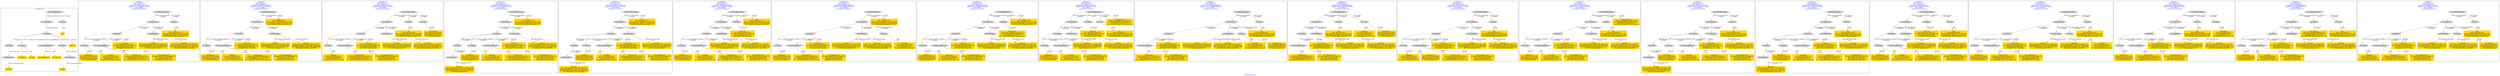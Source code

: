 digraph n0 {
fontcolor="blue"
remincross="true"
label="s03-ima-artists.xml"
subgraph cluster_0 {
label="1-correct model"
n2[style="filled",color="white",fillcolor="lightgray",label="E12_Production1"];
n3[style="filled",color="white",fillcolor="lightgray",label="E21_Person1"];
n4[style="filled",color="white",fillcolor="lightgray",label="E69_Death1"];
n5[style="filled",color="white",fillcolor="lightgray",label="E74_Group1"];
n6[style="filled",color="white",fillcolor="lightgray",label="E82_Actor_Appellation1"];
n7[style="filled",color="white",fillcolor="lightgray",label="E67_Birth1"];
n8[shape="plaintext",style="filled",fillcolor="gold",label="Artist URI"];
n9[style="filled",color="white",fillcolor="lightgray",label="E22_Man-Made_Object1"];
n10[style="filled",color="white",fillcolor="lightgray",label="E35_Title1"];
n11[shape="plaintext",style="filled",fillcolor="gold",label="title"];
n12[style="filled",color="white",fillcolor="lightgray",label="E52_Time-Span1"];
n13[shape="plaintext",style="filled",fillcolor="gold",label="birthDate"];
n14[style="filled",color="white",fillcolor="lightgray",label="E52_Time-Span2"];
n15[shape="plaintext",style="filled",fillcolor="gold",label="deathDate"];
n16[shape="plaintext",style="filled",fillcolor="gold",label="nationality uri"];
n17[shape="plaintext",style="filled",fillcolor="gold",label="nationality"];
n18[shape="plaintext",style="filled",fillcolor="gold",label="artist appellation uri"];
n19[shape="plaintext",style="filled",fillcolor="gold",label="name first last"];
}
subgraph cluster_1 {
label="candidate 0\nlink coherence:1.0\nnode coherence:1.0\nconfidence:0.5609267463178942\nmapping score:0.582808915439298\ncost:13.99953\n-precision:0.79-recall:0.65"
n21[style="filled",color="white",fillcolor="lightgray",label="E12_Production1"];
n22[style="filled",color="white",fillcolor="lightgray",label="E21_Person1"];
n23[style="filled",color="white",fillcolor="lightgray",label="E52_Time-Span2"];
n24[style="filled",color="white",fillcolor="lightgray",label="E74_Group1"];
n25[style="filled",color="white",fillcolor="lightgray",label="E82_Actor_Appellation1"];
n26[style="filled",color="white",fillcolor="lightgray",label="E22_Man-Made_Object1"];
n27[style="filled",color="white",fillcolor="lightgray",label="E35_Title1"];
n28[shape="plaintext",style="filled",fillcolor="gold",label="nationality uri\n[E74_Group,classLink,0.634]\n[E55_Type,classLink,0.222]\n[E57_Material,classLink,0.116]\n[E74_Group,label,0.028]"];
n29[shape="plaintext",style="filled",fillcolor="gold",label="name first last\n[E82_Actor_Appellation,label,0.522]\n[E22_Man-Made_Object,classLink,0.244]\n[E30_Right,P3_has_note,0.142]\n[E73_Information_Object,P3_has_note,0.091]"];
n30[shape="plaintext",style="filled",fillcolor="gold",label="birthDate\n[E52_Time-Span,P82a_begin_of_the_begin,0.56]\n[E52_Time-Span,P82_at_some_time_within,0.262]\n[E52_Time-Span,P82b_end_of_the_end,0.131]\n[E52_Time-Span,label,0.047]"];
n31[shape="plaintext",style="filled",fillcolor="gold",label="Artist URI\n[E21_Person,classLink,0.421]\n[E82_Actor_Appellation,classLink,0.302]\n[E39_Actor,classLink,0.209]\n[E30_Right,P3_has_note,0.068]"];
n32[shape="plaintext",style="filled",fillcolor="gold",label="nationality\n[E74_Group,label,0.515]\n[E74_Group,classLink,0.246]\n[E55_Type,label,0.139]\n[E8_Acquisition,P3_has_note,0.099]"];
n33[shape="plaintext",style="filled",fillcolor="gold",label="deathDate\n[E52_Time-Span,P82b_end_of_the_end,0.58]\n[E52_Time-Span,P82_at_some_time_within,0.25]\n[E52_Time-Span,P82a_begin_of_the_begin,0.085]\n[E12_Production,P3_has_note,0.085]"];
n34[shape="plaintext",style="filled",fillcolor="gold",label="artist appellation uri\n[E82_Actor_Appellation,classLink,0.918]\n[E21_Person,classLink,0.048]\n[E39_Actor,classLink,0.025]\n[E30_Right,P3_has_note,0.008]"];
n35[shape="plaintext",style="filled",fillcolor="gold",label="title\n[E35_Title,label,0.336]\n[E22_Man-Made_Object,P3_has_note,0.258]\n[E73_Information_Object,P3_has_note,0.229]\n[E22_Man-Made_Object,classLink,0.176]"];
}
subgraph cluster_2 {
label="candidate 1\nlink coherence:1.0\nnode coherence:1.0\nconfidence:0.5409321210861233\nmapping score:0.5761440403620411\ncost:12.99961\n-precision:0.69-recall:0.53"
n37[style="filled",color="white",fillcolor="lightgray",label="E12_Production1"];
n38[style="filled",color="white",fillcolor="lightgray",label="E21_Person1"];
n39[style="filled",color="white",fillcolor="lightgray",label="E52_Time-Span2"];
n40[style="filled",color="white",fillcolor="lightgray",label="E74_Group1"];
n41[style="filled",color="white",fillcolor="lightgray",label="E82_Actor_Appellation1"];
n42[style="filled",color="white",fillcolor="lightgray",label="E22_Man-Made_Object1"];
n43[shape="plaintext",style="filled",fillcolor="gold",label="nationality uri\n[E74_Group,classLink,0.634]\n[E55_Type,classLink,0.222]\n[E57_Material,classLink,0.116]\n[E74_Group,label,0.028]"];
n44[shape="plaintext",style="filled",fillcolor="gold",label="name first last\n[E82_Actor_Appellation,label,0.522]\n[E22_Man-Made_Object,classLink,0.244]\n[E30_Right,P3_has_note,0.142]\n[E73_Information_Object,P3_has_note,0.091]"];
n45[shape="plaintext",style="filled",fillcolor="gold",label="title\n[E35_Title,label,0.336]\n[E22_Man-Made_Object,P3_has_note,0.258]\n[E73_Information_Object,P3_has_note,0.229]\n[E22_Man-Made_Object,classLink,0.176]"];
n46[shape="plaintext",style="filled",fillcolor="gold",label="birthDate\n[E52_Time-Span,P82a_begin_of_the_begin,0.56]\n[E52_Time-Span,P82_at_some_time_within,0.262]\n[E52_Time-Span,P82b_end_of_the_end,0.131]\n[E52_Time-Span,label,0.047]"];
n47[shape="plaintext",style="filled",fillcolor="gold",label="Artist URI\n[E21_Person,classLink,0.421]\n[E82_Actor_Appellation,classLink,0.302]\n[E39_Actor,classLink,0.209]\n[E30_Right,P3_has_note,0.068]"];
n48[shape="plaintext",style="filled",fillcolor="gold",label="nationality\n[E74_Group,label,0.515]\n[E74_Group,classLink,0.246]\n[E55_Type,label,0.139]\n[E8_Acquisition,P3_has_note,0.099]"];
n49[shape="plaintext",style="filled",fillcolor="gold",label="deathDate\n[E52_Time-Span,P82b_end_of_the_end,0.58]\n[E52_Time-Span,P82_at_some_time_within,0.25]\n[E52_Time-Span,P82a_begin_of_the_begin,0.085]\n[E12_Production,P3_has_note,0.085]"];
n50[shape="plaintext",style="filled",fillcolor="gold",label="artist appellation uri\n[E82_Actor_Appellation,classLink,0.918]\n[E21_Person,classLink,0.048]\n[E39_Actor,classLink,0.025]\n[E30_Right,P3_has_note,0.008]"];
}
subgraph cluster_3 {
label="candidate 10\nlink coherence:1.0\nnode coherence:1.0\nconfidence:0.509466727871573\nmapping score:0.5448222426238577\ncost:14.9995\n-precision:0.67-recall:0.59"
n52[style="filled",color="white",fillcolor="lightgray",label="E12_Production1"];
n53[style="filled",color="white",fillcolor="lightgray",label="E21_Person1"];
n54[style="filled",color="white",fillcolor="lightgray",label="E52_Time-Span2"];
n55[style="filled",color="white",fillcolor="lightgray",label="E74_Group1"];
n56[style="filled",color="white",fillcolor="lightgray",label="E82_Actor_Appellation1"];
n57[style="filled",color="white",fillcolor="lightgray",label="E22_Man-Made_Object1"];
n58[style="filled",color="white",fillcolor="lightgray",label="E35_Title1"];
n59[style="filled",color="white",fillcolor="lightgray",label="E55_Type2"];
n60[shape="plaintext",style="filled",fillcolor="gold",label="name first last\n[E82_Actor_Appellation,label,0.522]\n[E22_Man-Made_Object,classLink,0.244]\n[E30_Right,P3_has_note,0.142]\n[E73_Information_Object,P3_has_note,0.091]"];
n61[shape="plaintext",style="filled",fillcolor="gold",label="nationality uri\n[E74_Group,classLink,0.634]\n[E55_Type,classLink,0.222]\n[E57_Material,classLink,0.116]\n[E74_Group,label,0.028]"];
n62[shape="plaintext",style="filled",fillcolor="gold",label="birthDate\n[E52_Time-Span,P82a_begin_of_the_begin,0.56]\n[E52_Time-Span,P82_at_some_time_within,0.262]\n[E52_Time-Span,P82b_end_of_the_end,0.131]\n[E52_Time-Span,label,0.047]"];
n63[shape="plaintext",style="filled",fillcolor="gold",label="Artist URI\n[E21_Person,classLink,0.421]\n[E82_Actor_Appellation,classLink,0.302]\n[E39_Actor,classLink,0.209]\n[E30_Right,P3_has_note,0.068]"];
n64[shape="plaintext",style="filled",fillcolor="gold",label="nationality\n[E74_Group,label,0.515]\n[E74_Group,classLink,0.246]\n[E55_Type,label,0.139]\n[E8_Acquisition,P3_has_note,0.099]"];
n65[shape="plaintext",style="filled",fillcolor="gold",label="deathDate\n[E52_Time-Span,P82b_end_of_the_end,0.58]\n[E52_Time-Span,P82_at_some_time_within,0.25]\n[E52_Time-Span,P82a_begin_of_the_begin,0.085]\n[E12_Production,P3_has_note,0.085]"];
n66[shape="plaintext",style="filled",fillcolor="gold",label="artist appellation uri\n[E82_Actor_Appellation,classLink,0.918]\n[E21_Person,classLink,0.048]\n[E39_Actor,classLink,0.025]\n[E30_Right,P3_has_note,0.008]"];
n67[shape="plaintext",style="filled",fillcolor="gold",label="title\n[E35_Title,label,0.336]\n[E22_Man-Made_Object,P3_has_note,0.258]\n[E73_Information_Object,P3_has_note,0.229]\n[E22_Man-Made_Object,classLink,0.176]"];
}
subgraph cluster_4 {
label="candidate 11\nlink coherence:1.0\nnode coherence:1.0\nconfidence:0.5036579527006135\nmapping score:0.5428859842335378\ncost:14.99953\n-precision:0.8-recall:0.71"
n69[style="filled",color="white",fillcolor="lightgray",label="E12_Production1"];
n70[style="filled",color="white",fillcolor="lightgray",label="E21_Person1"];
n71[style="filled",color="white",fillcolor="lightgray",label="E52_Time-Span2"];
n72[style="filled",color="white",fillcolor="lightgray",label="E67_Birth1"];
n73[style="filled",color="white",fillcolor="lightgray",label="E74_Group1"];
n74[style="filled",color="white",fillcolor="lightgray",label="E82_Actor_Appellation1"];
n75[style="filled",color="white",fillcolor="lightgray",label="E22_Man-Made_Object1"];
n76[style="filled",color="white",fillcolor="lightgray",label="E52_Time-Span1"];
n77[shape="plaintext",style="filled",fillcolor="gold",label="nationality uri\n[E74_Group,classLink,0.634]\n[E55_Type,classLink,0.222]\n[E57_Material,classLink,0.116]\n[E74_Group,label,0.028]"];
n78[shape="plaintext",style="filled",fillcolor="gold",label="name first last\n[E82_Actor_Appellation,label,0.522]\n[E22_Man-Made_Object,classLink,0.244]\n[E30_Right,P3_has_note,0.142]\n[E73_Information_Object,P3_has_note,0.091]"];
n79[shape="plaintext",style="filled",fillcolor="gold",label="birthDate\n[E52_Time-Span,P82a_begin_of_the_begin,0.56]\n[E52_Time-Span,P82_at_some_time_within,0.262]\n[E52_Time-Span,P82b_end_of_the_end,0.131]\n[E52_Time-Span,label,0.047]"];
n80[shape="plaintext",style="filled",fillcolor="gold",label="title\n[E35_Title,label,0.336]\n[E22_Man-Made_Object,P3_has_note,0.258]\n[E73_Information_Object,P3_has_note,0.229]\n[E22_Man-Made_Object,classLink,0.176]"];
n81[shape="plaintext",style="filled",fillcolor="gold",label="Artist URI\n[E21_Person,classLink,0.421]\n[E82_Actor_Appellation,classLink,0.302]\n[E39_Actor,classLink,0.209]\n[E30_Right,P3_has_note,0.068]"];
n82[shape="plaintext",style="filled",fillcolor="gold",label="nationality\n[E74_Group,label,0.515]\n[E74_Group,classLink,0.246]\n[E55_Type,label,0.139]\n[E8_Acquisition,P3_has_note,0.099]"];
n83[shape="plaintext",style="filled",fillcolor="gold",label="deathDate\n[E52_Time-Span,P82b_end_of_the_end,0.58]\n[E52_Time-Span,P82_at_some_time_within,0.25]\n[E52_Time-Span,P82a_begin_of_the_begin,0.085]\n[E12_Production,P3_has_note,0.085]"];
n84[shape="plaintext",style="filled",fillcolor="gold",label="artist appellation uri\n[E82_Actor_Appellation,classLink,0.918]\n[E21_Person,classLink,0.048]\n[E39_Actor,classLink,0.025]\n[E30_Right,P3_has_note,0.008]"];
}
subgraph cluster_5 {
label="candidate 12\nlink coherence:1.0\nnode coherence:1.0\nconfidence:0.49969577709916796\nmapping score:0.541565259033056\ncost:14.99953\n-precision:0.73-recall:0.65"
n86[style="filled",color="white",fillcolor="lightgray",label="E12_Production1"];
n87[style="filled",color="white",fillcolor="lightgray",label="E21_Person1"];
n88[style="filled",color="white",fillcolor="lightgray",label="E52_Time-Span2"];
n89[style="filled",color="white",fillcolor="lightgray",label="E67_Birth1"];
n90[style="filled",color="white",fillcolor="lightgray",label="E74_Group1"];
n91[style="filled",color="white",fillcolor="lightgray",label="E82_Actor_Appellation1"];
n92[style="filled",color="white",fillcolor="lightgray",label="E22_Man-Made_Object1"];
n93[style="filled",color="white",fillcolor="lightgray",label="E52_Time-Span1"];
n94[shape="plaintext",style="filled",fillcolor="gold",label="nationality uri\n[E74_Group,classLink,0.634]\n[E55_Type,classLink,0.222]\n[E57_Material,classLink,0.116]\n[E74_Group,label,0.028]"];
n95[shape="plaintext",style="filled",fillcolor="gold",label="name first last\n[E82_Actor_Appellation,label,0.522]\n[E22_Man-Made_Object,classLink,0.244]\n[E30_Right,P3_has_note,0.142]\n[E73_Information_Object,P3_has_note,0.091]"];
n96[shape="plaintext",style="filled",fillcolor="gold",label="deathDate\n[E52_Time-Span,P82b_end_of_the_end,0.58]\n[E52_Time-Span,P82_at_some_time_within,0.25]\n[E52_Time-Span,P82a_begin_of_the_begin,0.085]\n[E12_Production,P3_has_note,0.085]"];
n97[shape="plaintext",style="filled",fillcolor="gold",label="title\n[E35_Title,label,0.336]\n[E22_Man-Made_Object,P3_has_note,0.258]\n[E73_Information_Object,P3_has_note,0.229]\n[E22_Man-Made_Object,classLink,0.176]"];
n98[shape="plaintext",style="filled",fillcolor="gold",label="birthDate\n[E52_Time-Span,P82a_begin_of_the_begin,0.56]\n[E52_Time-Span,P82_at_some_time_within,0.262]\n[E52_Time-Span,P82b_end_of_the_end,0.131]\n[E52_Time-Span,label,0.047]"];
n99[shape="plaintext",style="filled",fillcolor="gold",label="Artist URI\n[E21_Person,classLink,0.421]\n[E82_Actor_Appellation,classLink,0.302]\n[E39_Actor,classLink,0.209]\n[E30_Right,P3_has_note,0.068]"];
n100[shape="plaintext",style="filled",fillcolor="gold",label="nationality\n[E74_Group,label,0.515]\n[E74_Group,classLink,0.246]\n[E55_Type,label,0.139]\n[E8_Acquisition,P3_has_note,0.099]"];
n101[shape="plaintext",style="filled",fillcolor="gold",label="artist appellation uri\n[E82_Actor_Appellation,classLink,0.918]\n[E21_Person,classLink,0.048]\n[E39_Actor,classLink,0.025]\n[E30_Right,P3_has_note,0.008]"];
}
subgraph cluster_6 {
label="candidate 13\nlink coherence:1.0\nnode coherence:1.0\nconfidence:0.496693993293802\nmapping score:0.5613979977646006\ncost:13.99961\n-precision:0.57-recall:0.47"
n103[style="filled",color="white",fillcolor="lightgray",label="E12_Production1"];
n104[style="filled",color="white",fillcolor="lightgray",label="E21_Person1"];
n105[style="filled",color="white",fillcolor="lightgray",label="E52_Time-Span2"];
n106[style="filled",color="white",fillcolor="lightgray",label="E74_Group1"];
n107[style="filled",color="white",fillcolor="lightgray",label="E82_Actor_Appellation1"];
n108[style="filled",color="white",fillcolor="lightgray",label="E22_Man-Made_Object1"];
n109[style="filled",color="white",fillcolor="lightgray",label="E30_Right1"];
n110[shape="plaintext",style="filled",fillcolor="gold",label="Artist URI\n[E21_Person,classLink,0.421]\n[E82_Actor_Appellation,classLink,0.302]\n[E39_Actor,classLink,0.209]\n[E30_Right,P3_has_note,0.068]"];
n111[shape="plaintext",style="filled",fillcolor="gold",label="nationality uri\n[E74_Group,classLink,0.634]\n[E55_Type,classLink,0.222]\n[E57_Material,classLink,0.116]\n[E74_Group,label,0.028]"];
n112[shape="plaintext",style="filled",fillcolor="gold",label="name first last\n[E82_Actor_Appellation,label,0.522]\n[E22_Man-Made_Object,classLink,0.244]\n[E30_Right,P3_has_note,0.142]\n[E73_Information_Object,P3_has_note,0.091]"];
n113[shape="plaintext",style="filled",fillcolor="gold",label="title\n[E35_Title,label,0.336]\n[E22_Man-Made_Object,P3_has_note,0.258]\n[E73_Information_Object,P3_has_note,0.229]\n[E22_Man-Made_Object,classLink,0.176]"];
n114[shape="plaintext",style="filled",fillcolor="gold",label="birthDate\n[E52_Time-Span,P82a_begin_of_the_begin,0.56]\n[E52_Time-Span,P82_at_some_time_within,0.262]\n[E52_Time-Span,P82b_end_of_the_end,0.131]\n[E52_Time-Span,label,0.047]"];
n115[shape="plaintext",style="filled",fillcolor="gold",label="nationality\n[E74_Group,label,0.515]\n[E74_Group,classLink,0.246]\n[E55_Type,label,0.139]\n[E8_Acquisition,P3_has_note,0.099]"];
n116[shape="plaintext",style="filled",fillcolor="gold",label="deathDate\n[E52_Time-Span,P82b_end_of_the_end,0.58]\n[E52_Time-Span,P82_at_some_time_within,0.25]\n[E52_Time-Span,P82a_begin_of_the_begin,0.085]\n[E12_Production,P3_has_note,0.085]"];
n117[shape="plaintext",style="filled",fillcolor="gold",label="artist appellation uri\n[E82_Actor_Appellation,classLink,0.918]\n[E21_Person,classLink,0.048]\n[E39_Actor,classLink,0.025]\n[E30_Right,P3_has_note,0.008]"];
}
subgraph cluster_7 {
label="candidate 14\nlink coherence:1.0\nnode coherence:1.0\nconfidence:0.4939444786691507\nmapping score:0.5396481595563836\ncost:13.99954\n-precision:0.57-recall:0.47"
n119[style="filled",color="white",fillcolor="lightgray",label="E12_Production1"];
n120[style="filled",color="white",fillcolor="lightgray",label="E21_Person1"];
n121[style="filled",color="white",fillcolor="lightgray",label="E52_Time-Span2"];
n122[style="filled",color="white",fillcolor="lightgray",label="E55_Type1"];
n123[style="filled",color="white",fillcolor="lightgray",label="E74_Group1"];
n124[style="filled",color="white",fillcolor="lightgray",label="E82_Actor_Appellation1"];
n125[style="filled",color="white",fillcolor="lightgray",label="E22_Man-Made_Object1"];
n126[shape="plaintext",style="filled",fillcolor="gold",label="nationality\n[E74_Group,label,0.515]\n[E74_Group,classLink,0.246]\n[E55_Type,label,0.139]\n[E8_Acquisition,P3_has_note,0.099]"];
n127[shape="plaintext",style="filled",fillcolor="gold",label="nationality uri\n[E74_Group,classLink,0.634]\n[E55_Type,classLink,0.222]\n[E57_Material,classLink,0.116]\n[E74_Group,label,0.028]"];
n128[shape="plaintext",style="filled",fillcolor="gold",label="name first last\n[E82_Actor_Appellation,label,0.522]\n[E22_Man-Made_Object,classLink,0.244]\n[E30_Right,P3_has_note,0.142]\n[E73_Information_Object,P3_has_note,0.091]"];
n129[shape="plaintext",style="filled",fillcolor="gold",label="title\n[E35_Title,label,0.336]\n[E22_Man-Made_Object,P3_has_note,0.258]\n[E73_Information_Object,P3_has_note,0.229]\n[E22_Man-Made_Object,classLink,0.176]"];
n130[shape="plaintext",style="filled",fillcolor="gold",label="birthDate\n[E52_Time-Span,P82a_begin_of_the_begin,0.56]\n[E52_Time-Span,P82_at_some_time_within,0.262]\n[E52_Time-Span,P82b_end_of_the_end,0.131]\n[E52_Time-Span,label,0.047]"];
n131[shape="plaintext",style="filled",fillcolor="gold",label="Artist URI\n[E21_Person,classLink,0.421]\n[E82_Actor_Appellation,classLink,0.302]\n[E39_Actor,classLink,0.209]\n[E30_Right,P3_has_note,0.068]"];
n132[shape="plaintext",style="filled",fillcolor="gold",label="deathDate\n[E52_Time-Span,P82b_end_of_the_end,0.58]\n[E52_Time-Span,P82_at_some_time_within,0.25]\n[E52_Time-Span,P82a_begin_of_the_begin,0.085]\n[E12_Production,P3_has_note,0.085]"];
n133[shape="plaintext",style="filled",fillcolor="gold",label="artist appellation uri\n[E82_Actor_Appellation,classLink,0.918]\n[E21_Person,classLink,0.048]\n[E39_Actor,classLink,0.025]\n[E30_Right,P3_has_note,0.008]"];
}
subgraph cluster_8 {
label="candidate 15\nlink coherence:1.0\nnode coherence:1.0\nconfidence:0.49338597559186453\nmapping score:0.5394619918639548\ncost:13.99961\n-precision:0.57-recall:0.47"
n135[style="filled",color="white",fillcolor="lightgray",label="E12_Production1"];
n136[style="filled",color="white",fillcolor="lightgray",label="E21_Person1"];
n137[style="filled",color="white",fillcolor="lightgray",label="E52_Time-Span2"];
n138[style="filled",color="white",fillcolor="lightgray",label="E74_Group1"];
n139[style="filled",color="white",fillcolor="lightgray",label="E82_Actor_Appellation1"];
n140[style="filled",color="white",fillcolor="lightgray",label="E22_Man-Made_Object1"];
n141[style="filled",color="white",fillcolor="lightgray",label="E30_Right1"];
n142[shape="plaintext",style="filled",fillcolor="gold",label="name first last\n[E82_Actor_Appellation,label,0.522]\n[E22_Man-Made_Object,classLink,0.244]\n[E30_Right,P3_has_note,0.142]\n[E73_Information_Object,P3_has_note,0.091]"];
n143[shape="plaintext",style="filled",fillcolor="gold",label="nationality uri\n[E74_Group,classLink,0.634]\n[E55_Type,classLink,0.222]\n[E57_Material,classLink,0.116]\n[E74_Group,label,0.028]"];
n144[shape="plaintext",style="filled",fillcolor="gold",label="title\n[E35_Title,label,0.336]\n[E22_Man-Made_Object,P3_has_note,0.258]\n[E73_Information_Object,P3_has_note,0.229]\n[E22_Man-Made_Object,classLink,0.176]"];
n145[shape="plaintext",style="filled",fillcolor="gold",label="birthDate\n[E52_Time-Span,P82a_begin_of_the_begin,0.56]\n[E52_Time-Span,P82_at_some_time_within,0.262]\n[E52_Time-Span,P82b_end_of_the_end,0.131]\n[E52_Time-Span,label,0.047]"];
n146[shape="plaintext",style="filled",fillcolor="gold",label="Artist URI\n[E21_Person,classLink,0.421]\n[E82_Actor_Appellation,classLink,0.302]\n[E39_Actor,classLink,0.209]\n[E30_Right,P3_has_note,0.068]"];
n147[shape="plaintext",style="filled",fillcolor="gold",label="nationality\n[E74_Group,label,0.515]\n[E74_Group,classLink,0.246]\n[E55_Type,label,0.139]\n[E8_Acquisition,P3_has_note,0.099]"];
n148[shape="plaintext",style="filled",fillcolor="gold",label="deathDate\n[E52_Time-Span,P82b_end_of_the_end,0.58]\n[E52_Time-Span,P82_at_some_time_within,0.25]\n[E52_Time-Span,P82a_begin_of_the_begin,0.085]\n[E12_Production,P3_has_note,0.085]"];
n149[shape="plaintext",style="filled",fillcolor="gold",label="artist appellation uri\n[E82_Actor_Appellation,classLink,0.918]\n[E21_Person,classLink,0.048]\n[E39_Actor,classLink,0.025]\n[E30_Right,P3_has_note,0.008]"];
}
subgraph cluster_9 {
label="candidate 16\nlink coherence:1.0\nnode coherence:1.0\nconfidence:0.48190757336100837\nmapping score:0.5356358577870027\ncost:14.99953\n-precision:0.6-recall:0.53"
n151[style="filled",color="white",fillcolor="lightgray",label="E12_Production1"];
n152[style="filled",color="white",fillcolor="lightgray",label="E21_Person1"];
n153[style="filled",color="white",fillcolor="lightgray",label="E52_Time-Span2"];
n154[style="filled",color="white",fillcolor="lightgray",label="E74_Group1"];
n155[style="filled",color="white",fillcolor="lightgray",label="E82_Actor_Appellation1"];
n156[style="filled",color="white",fillcolor="lightgray",label="E22_Man-Made_Object1"];
n157[style="filled",color="white",fillcolor="lightgray",label="E30_Right1"];
n158[style="filled",color="white",fillcolor="lightgray",label="E35_Title1"];
n159[shape="plaintext",style="filled",fillcolor="gold",label="Artist URI\n[E21_Person,classLink,0.421]\n[E82_Actor_Appellation,classLink,0.302]\n[E39_Actor,classLink,0.209]\n[E30_Right,P3_has_note,0.068]"];
n160[shape="plaintext",style="filled",fillcolor="gold",label="nationality uri\n[E74_Group,classLink,0.634]\n[E55_Type,classLink,0.222]\n[E57_Material,classLink,0.116]\n[E74_Group,label,0.028]"];
n161[shape="plaintext",style="filled",fillcolor="gold",label="name first last\n[E82_Actor_Appellation,label,0.522]\n[E22_Man-Made_Object,classLink,0.244]\n[E30_Right,P3_has_note,0.142]\n[E73_Information_Object,P3_has_note,0.091]"];
n162[shape="plaintext",style="filled",fillcolor="gold",label="birthDate\n[E52_Time-Span,P82a_begin_of_the_begin,0.56]\n[E52_Time-Span,P82_at_some_time_within,0.262]\n[E52_Time-Span,P82b_end_of_the_end,0.131]\n[E52_Time-Span,label,0.047]"];
n163[shape="plaintext",style="filled",fillcolor="gold",label="nationality\n[E74_Group,label,0.515]\n[E74_Group,classLink,0.246]\n[E55_Type,label,0.139]\n[E8_Acquisition,P3_has_note,0.099]"];
n164[shape="plaintext",style="filled",fillcolor="gold",label="deathDate\n[E52_Time-Span,P82b_end_of_the_end,0.58]\n[E52_Time-Span,P82_at_some_time_within,0.25]\n[E52_Time-Span,P82a_begin_of_the_begin,0.085]\n[E12_Production,P3_has_note,0.085]"];
n165[shape="plaintext",style="filled",fillcolor="gold",label="artist appellation uri\n[E82_Actor_Appellation,classLink,0.918]\n[E21_Person,classLink,0.048]\n[E39_Actor,classLink,0.025]\n[E30_Right,P3_has_note,0.008]"];
n166[shape="plaintext",style="filled",fillcolor="gold",label="title\n[E35_Title,label,0.336]\n[E22_Man-Made_Object,P3_has_note,0.258]\n[E73_Information_Object,P3_has_note,0.229]\n[E22_Man-Made_Object,classLink,0.176]"];
}
subgraph cluster_10 {
label="candidate 17\nlink coherence:1.0\nnode coherence:1.0\nconfidence:0.46247908545460026\nmapping score:0.5499930284848668\ncost:13.99951\n-precision:0.57-recall:0.47"
n168[style="filled",color="white",fillcolor="lightgray",label="E12_Production1"];
n169[style="filled",color="white",fillcolor="lightgray",label="E21_Person1"];
n170[style="filled",color="white",fillcolor="lightgray",label="E52_Time-Span2"];
n171[style="filled",color="white",fillcolor="lightgray",label="E55_Type1"];
n172[style="filled",color="white",fillcolor="lightgray",label="E82_Actor_Appellation1"];
n173[style="filled",color="white",fillcolor="lightgray",label="E22_Man-Made_Object1"];
n174[style="filled",color="white",fillcolor="lightgray",label="E35_Title1"];
n175[shape="plaintext",style="filled",fillcolor="gold",label="nationality\n[E74_Group,label,0.515]\n[E74_Group,classLink,0.246]\n[E55_Type,label,0.139]\n[E8_Acquisition,P3_has_note,0.099]"];
n176[shape="plaintext",style="filled",fillcolor="gold",label="name first last\n[E82_Actor_Appellation,label,0.522]\n[E22_Man-Made_Object,classLink,0.244]\n[E30_Right,P3_has_note,0.142]\n[E73_Information_Object,P3_has_note,0.091]"];
n177[shape="plaintext",style="filled",fillcolor="gold",label="birthDate\n[E52_Time-Span,P82a_begin_of_the_begin,0.56]\n[E52_Time-Span,P82_at_some_time_within,0.262]\n[E52_Time-Span,P82b_end_of_the_end,0.131]\n[E52_Time-Span,label,0.047]"];
n178[shape="plaintext",style="filled",fillcolor="gold",label="Artist URI\n[E21_Person,classLink,0.421]\n[E82_Actor_Appellation,classLink,0.302]\n[E39_Actor,classLink,0.209]\n[E30_Right,P3_has_note,0.068]"];
n179[shape="plaintext",style="filled",fillcolor="gold",label="deathDate\n[E52_Time-Span,P82b_end_of_the_end,0.58]\n[E52_Time-Span,P82_at_some_time_within,0.25]\n[E52_Time-Span,P82a_begin_of_the_begin,0.085]\n[E12_Production,P3_has_note,0.085]"];
n180[shape="plaintext",style="filled",fillcolor="gold",label="artist appellation uri\n[E82_Actor_Appellation,classLink,0.918]\n[E21_Person,classLink,0.048]\n[E39_Actor,classLink,0.025]\n[E30_Right,P3_has_note,0.008]"];
n181[shape="plaintext",style="filled",fillcolor="gold",label="nationality uri\n[E74_Group,classLink,0.634]\n[E55_Type,classLink,0.222]\n[E57_Material,classLink,0.116]\n[E74_Group,label,0.028]"];
n182[shape="plaintext",style="filled",fillcolor="gold",label="title\n[E35_Title,label,0.336]\n[E22_Man-Made_Object,P3_has_note,0.258]\n[E73_Information_Object,P3_has_note,0.229]\n[E22_Man-Made_Object,classLink,0.176]"];
}
subgraph cluster_11 {
label="candidate 18\nlink coherence:1.0\nnode coherence:1.0\nconfidence:0.46247908545460026\nmapping score:0.5499930284848668\ncost:13.99955\n-precision:0.57-recall:0.47"
n184[style="filled",color="white",fillcolor="lightgray",label="E12_Production1"];
n185[style="filled",color="white",fillcolor="lightgray",label="E21_Person1"];
n186[style="filled",color="white",fillcolor="lightgray",label="E52_Time-Span2"];
n187[style="filled",color="white",fillcolor="lightgray",label="E82_Actor_Appellation1"];
n188[style="filled",color="white",fillcolor="lightgray",label="E22_Man-Made_Object1"];
n189[style="filled",color="white",fillcolor="lightgray",label="E35_Title1"];
n190[style="filled",color="white",fillcolor="lightgray",label="E55_Type2"];
n191[shape="plaintext",style="filled",fillcolor="gold",label="nationality\n[E74_Group,label,0.515]\n[E74_Group,classLink,0.246]\n[E55_Type,label,0.139]\n[E8_Acquisition,P3_has_note,0.099]"];
n192[shape="plaintext",style="filled",fillcolor="gold",label="name first last\n[E82_Actor_Appellation,label,0.522]\n[E22_Man-Made_Object,classLink,0.244]\n[E30_Right,P3_has_note,0.142]\n[E73_Information_Object,P3_has_note,0.091]"];
n193[shape="plaintext",style="filled",fillcolor="gold",label="nationality uri\n[E74_Group,classLink,0.634]\n[E55_Type,classLink,0.222]\n[E57_Material,classLink,0.116]\n[E74_Group,label,0.028]"];
n194[shape="plaintext",style="filled",fillcolor="gold",label="birthDate\n[E52_Time-Span,P82a_begin_of_the_begin,0.56]\n[E52_Time-Span,P82_at_some_time_within,0.262]\n[E52_Time-Span,P82b_end_of_the_end,0.131]\n[E52_Time-Span,label,0.047]"];
n195[shape="plaintext",style="filled",fillcolor="gold",label="Artist URI\n[E21_Person,classLink,0.421]\n[E82_Actor_Appellation,classLink,0.302]\n[E39_Actor,classLink,0.209]\n[E30_Right,P3_has_note,0.068]"];
n196[shape="plaintext",style="filled",fillcolor="gold",label="deathDate\n[E52_Time-Span,P82b_end_of_the_end,0.58]\n[E52_Time-Span,P82_at_some_time_within,0.25]\n[E52_Time-Span,P82a_begin_of_the_begin,0.085]\n[E12_Production,P3_has_note,0.085]"];
n197[shape="plaintext",style="filled",fillcolor="gold",label="artist appellation uri\n[E82_Actor_Appellation,classLink,0.918]\n[E21_Person,classLink,0.048]\n[E39_Actor,classLink,0.025]\n[E30_Right,P3_has_note,0.008]"];
n198[shape="plaintext",style="filled",fillcolor="gold",label="title\n[E35_Title,label,0.336]\n[E22_Man-Made_Object,P3_has_note,0.258]\n[E73_Information_Object,P3_has_note,0.229]\n[E22_Man-Made_Object,classLink,0.176]"];
}
subgraph cluster_12 {
label="candidate 19\nlink coherence:1.0\nnode coherence:1.0\nconfidence:0.45155367581811084\nmapping score:0.5463512252727036\ncost:13.99953\n-precision:0.64-recall:0.53"
n200[style="filled",color="white",fillcolor="lightgray",label="E12_Production1"];
n201[style="filled",color="white",fillcolor="lightgray",label="E21_Person1"];
n202[style="filled",color="white",fillcolor="lightgray",label="E52_Time-Span2"];
n203[style="filled",color="white",fillcolor="lightgray",label="E74_Group1"];
n204[style="filled",color="white",fillcolor="lightgray",label="E82_Actor_Appellation1"];
n205[style="filled",color="white",fillcolor="lightgray",label="E22_Man-Made_Object1"];
n206[style="filled",color="white",fillcolor="lightgray",label="E35_Title1"];
n207[shape="plaintext",style="filled",fillcolor="gold",label="nationality\n[E74_Group,label,0.515]\n[E74_Group,classLink,0.246]\n[E55_Type,label,0.139]\n[E8_Acquisition,P3_has_note,0.099]"];
n208[shape="plaintext",style="filled",fillcolor="gold",label="name first last\n[E82_Actor_Appellation,label,0.522]\n[E22_Man-Made_Object,classLink,0.244]\n[E30_Right,P3_has_note,0.142]\n[E73_Information_Object,P3_has_note,0.091]"];
n209[shape="plaintext",style="filled",fillcolor="gold",label="birthDate\n[E52_Time-Span,P82a_begin_of_the_begin,0.56]\n[E52_Time-Span,P82_at_some_time_within,0.262]\n[E52_Time-Span,P82b_end_of_the_end,0.131]\n[E52_Time-Span,label,0.047]"];
n210[shape="plaintext",style="filled",fillcolor="gold",label="Artist URI\n[E21_Person,classLink,0.421]\n[E82_Actor_Appellation,classLink,0.302]\n[E39_Actor,classLink,0.209]\n[E30_Right,P3_has_note,0.068]"];
n211[shape="plaintext",style="filled",fillcolor="gold",label="nationality uri\n[E74_Group,classLink,0.634]\n[E55_Type,classLink,0.222]\n[E57_Material,classLink,0.116]\n[E74_Group,label,0.028]"];
n212[shape="plaintext",style="filled",fillcolor="gold",label="deathDate\n[E52_Time-Span,P82b_end_of_the_end,0.58]\n[E52_Time-Span,P82_at_some_time_within,0.25]\n[E52_Time-Span,P82a_begin_of_the_begin,0.085]\n[E12_Production,P3_has_note,0.085]"];
n213[shape="plaintext",style="filled",fillcolor="gold",label="artist appellation uri\n[E82_Actor_Appellation,classLink,0.918]\n[E21_Person,classLink,0.048]\n[E39_Actor,classLink,0.025]\n[E30_Right,P3_has_note,0.008]"];
n214[shape="plaintext",style="filled",fillcolor="gold",label="title\n[E35_Title,label,0.336]\n[E22_Man-Made_Object,P3_has_note,0.258]\n[E73_Information_Object,P3_has_note,0.229]\n[E22_Man-Made_Object,classLink,0.176]"];
}
subgraph cluster_13 {
label="candidate 2\nlink coherence:1.0\nnode coherence:1.0\nconfidence:0.5261457011533297\nmapping score:0.5503819003844432\ncost:13.99953\n-precision:0.71-recall:0.59"
n216[style="filled",color="white",fillcolor="lightgray",label="E12_Production1"];
n217[style="filled",color="white",fillcolor="lightgray",label="E21_Person1"];
n218[style="filled",color="white",fillcolor="lightgray",label="E52_Time-Span2"];
n219[style="filled",color="white",fillcolor="lightgray",label="E74_Group1"];
n220[style="filled",color="white",fillcolor="lightgray",label="E82_Actor_Appellation1"];
n221[style="filled",color="white",fillcolor="lightgray",label="E22_Man-Made_Object1"];
n222[style="filled",color="white",fillcolor="lightgray",label="E35_Title1"];
n223[shape="plaintext",style="filled",fillcolor="gold",label="nationality uri\n[E74_Group,classLink,0.634]\n[E55_Type,classLink,0.222]\n[E57_Material,classLink,0.116]\n[E74_Group,label,0.028]"];
n224[shape="plaintext",style="filled",fillcolor="gold",label="name first last\n[E82_Actor_Appellation,label,0.522]\n[E22_Man-Made_Object,classLink,0.244]\n[E30_Right,P3_has_note,0.142]\n[E73_Information_Object,P3_has_note,0.091]"];
n225[shape="plaintext",style="filled",fillcolor="gold",label="birthDate\n[E52_Time-Span,P82a_begin_of_the_begin,0.56]\n[E52_Time-Span,P82_at_some_time_within,0.262]\n[E52_Time-Span,P82b_end_of_the_end,0.131]\n[E52_Time-Span,label,0.047]"];
n226[shape="plaintext",style="filled",fillcolor="gold",label="Artist URI\n[E21_Person,classLink,0.421]\n[E82_Actor_Appellation,classLink,0.302]\n[E39_Actor,classLink,0.209]\n[E30_Right,P3_has_note,0.068]"];
n227[shape="plaintext",style="filled",fillcolor="gold",label="nationality\n[E74_Group,label,0.515]\n[E74_Group,classLink,0.246]\n[E55_Type,label,0.139]\n[E8_Acquisition,P3_has_note,0.099]"];
n228[shape="plaintext",style="filled",fillcolor="gold",label="deathDate\n[E52_Time-Span,P82b_end_of_the_end,0.58]\n[E52_Time-Span,P82_at_some_time_within,0.25]\n[E52_Time-Span,P82a_begin_of_the_begin,0.085]\n[E12_Production,P3_has_note,0.085]"];
n229[shape="plaintext",style="filled",fillcolor="gold",label="artist appellation uri\n[E82_Actor_Appellation,classLink,0.918]\n[E21_Person,classLink,0.048]\n[E39_Actor,classLink,0.025]\n[E30_Right,P3_has_note,0.008]"];
n230[shape="plaintext",style="filled",fillcolor="gold",label="title\n[E35_Title,label,0.336]\n[E22_Man-Made_Object,P3_has_note,0.258]\n[E73_Information_Object,P3_has_note,0.229]\n[E22_Man-Made_Object,classLink,0.176]"];
}
subgraph cluster_14 {
label="candidate 3\nlink coherence:1.0\nnode coherence:1.0\nconfidence:0.5236525779323844\nmapping score:0.5495508593107948\ncost:15.99945\n-precision:0.88-recall:0.82"
n232[style="filled",color="white",fillcolor="lightgray",label="E12_Production1"];
n233[style="filled",color="white",fillcolor="lightgray",label="E21_Person1"];
n234[style="filled",color="white",fillcolor="lightgray",label="E52_Time-Span2"];
n235[style="filled",color="white",fillcolor="lightgray",label="E67_Birth1"];
n236[style="filled",color="white",fillcolor="lightgray",label="E74_Group1"];
n237[style="filled",color="white",fillcolor="lightgray",label="E82_Actor_Appellation1"];
n238[style="filled",color="white",fillcolor="lightgray",label="E22_Man-Made_Object1"];
n239[style="filled",color="white",fillcolor="lightgray",label="E35_Title1"];
n240[style="filled",color="white",fillcolor="lightgray",label="E52_Time-Span1"];
n241[shape="plaintext",style="filled",fillcolor="gold",label="nationality uri\n[E74_Group,classLink,0.634]\n[E55_Type,classLink,0.222]\n[E57_Material,classLink,0.116]\n[E74_Group,label,0.028]"];
n242[shape="plaintext",style="filled",fillcolor="gold",label="name first last\n[E82_Actor_Appellation,label,0.522]\n[E22_Man-Made_Object,classLink,0.244]\n[E30_Right,P3_has_note,0.142]\n[E73_Information_Object,P3_has_note,0.091]"];
n243[shape="plaintext",style="filled",fillcolor="gold",label="birthDate\n[E52_Time-Span,P82a_begin_of_the_begin,0.56]\n[E52_Time-Span,P82_at_some_time_within,0.262]\n[E52_Time-Span,P82b_end_of_the_end,0.131]\n[E52_Time-Span,label,0.047]"];
n244[shape="plaintext",style="filled",fillcolor="gold",label="Artist URI\n[E21_Person,classLink,0.421]\n[E82_Actor_Appellation,classLink,0.302]\n[E39_Actor,classLink,0.209]\n[E30_Right,P3_has_note,0.068]"];
n245[shape="plaintext",style="filled",fillcolor="gold",label="nationality\n[E74_Group,label,0.515]\n[E74_Group,classLink,0.246]\n[E55_Type,label,0.139]\n[E8_Acquisition,P3_has_note,0.099]"];
n246[shape="plaintext",style="filled",fillcolor="gold",label="deathDate\n[E52_Time-Span,P82b_end_of_the_end,0.58]\n[E52_Time-Span,P82_at_some_time_within,0.25]\n[E52_Time-Span,P82a_begin_of_the_begin,0.085]\n[E12_Production,P3_has_note,0.085]"];
n247[shape="plaintext",style="filled",fillcolor="gold",label="artist appellation uri\n[E82_Actor_Appellation,classLink,0.918]\n[E21_Person,classLink,0.048]\n[E39_Actor,classLink,0.025]\n[E30_Right,P3_has_note,0.008]"];
n248[shape="plaintext",style="filled",fillcolor="gold",label="title\n[E35_Title,label,0.336]\n[E22_Man-Made_Object,P3_has_note,0.258]\n[E73_Information_Object,P3_has_note,0.229]\n[E22_Man-Made_Object,classLink,0.176]"];
}
subgraph cluster_15 {
label="candidate 4\nlink coherence:1.0\nnode coherence:1.0\nconfidence:0.5196904023309388\nmapping score:0.548230134110313\ncost:15.99945\n-precision:0.81-recall:0.76"
n250[style="filled",color="white",fillcolor="lightgray",label="E12_Production1"];
n251[style="filled",color="white",fillcolor="lightgray",label="E21_Person1"];
n252[style="filled",color="white",fillcolor="lightgray",label="E52_Time-Span2"];
n253[style="filled",color="white",fillcolor="lightgray",label="E67_Birth1"];
n254[style="filled",color="white",fillcolor="lightgray",label="E74_Group1"];
n255[style="filled",color="white",fillcolor="lightgray",label="E82_Actor_Appellation1"];
n256[style="filled",color="white",fillcolor="lightgray",label="E22_Man-Made_Object1"];
n257[style="filled",color="white",fillcolor="lightgray",label="E35_Title1"];
n258[style="filled",color="white",fillcolor="lightgray",label="E52_Time-Span1"];
n259[shape="plaintext",style="filled",fillcolor="gold",label="nationality uri\n[E74_Group,classLink,0.634]\n[E55_Type,classLink,0.222]\n[E57_Material,classLink,0.116]\n[E74_Group,label,0.028]"];
n260[shape="plaintext",style="filled",fillcolor="gold",label="name first last\n[E82_Actor_Appellation,label,0.522]\n[E22_Man-Made_Object,classLink,0.244]\n[E30_Right,P3_has_note,0.142]\n[E73_Information_Object,P3_has_note,0.091]"];
n261[shape="plaintext",style="filled",fillcolor="gold",label="deathDate\n[E52_Time-Span,P82b_end_of_the_end,0.58]\n[E52_Time-Span,P82_at_some_time_within,0.25]\n[E52_Time-Span,P82a_begin_of_the_begin,0.085]\n[E12_Production,P3_has_note,0.085]"];
n262[shape="plaintext",style="filled",fillcolor="gold",label="birthDate\n[E52_Time-Span,P82a_begin_of_the_begin,0.56]\n[E52_Time-Span,P82_at_some_time_within,0.262]\n[E52_Time-Span,P82b_end_of_the_end,0.131]\n[E52_Time-Span,label,0.047]"];
n263[shape="plaintext",style="filled",fillcolor="gold",label="Artist URI\n[E21_Person,classLink,0.421]\n[E82_Actor_Appellation,classLink,0.302]\n[E39_Actor,classLink,0.209]\n[E30_Right,P3_has_note,0.068]"];
n264[shape="plaintext",style="filled",fillcolor="gold",label="nationality\n[E74_Group,label,0.515]\n[E74_Group,classLink,0.246]\n[E55_Type,label,0.139]\n[E8_Acquisition,P3_has_note,0.099]"];
n265[shape="plaintext",style="filled",fillcolor="gold",label="artist appellation uri\n[E82_Actor_Appellation,classLink,0.918]\n[E21_Person,classLink,0.048]\n[E39_Actor,classLink,0.025]\n[E30_Right,P3_has_note,0.008]"];
n266[shape="plaintext",style="filled",fillcolor="gold",label="title\n[E35_Title,label,0.336]\n[E22_Man-Made_Object,P3_has_note,0.258]\n[E73_Information_Object,P3_has_note,0.229]\n[E22_Man-Made_Object,classLink,0.176]"];
}
subgraph cluster_16 {
label="candidate 5\nlink coherence:1.0\nnode coherence:1.0\nconfidence:0.516688618525573\nmapping score:0.5680628728418576\ncost:14.99953\n-precision:0.67-recall:0.59"
n268[style="filled",color="white",fillcolor="lightgray",label="E12_Production1"];
n269[style="filled",color="white",fillcolor="lightgray",label="E21_Person1"];
n270[style="filled",color="white",fillcolor="lightgray",label="E52_Time-Span2"];
n271[style="filled",color="white",fillcolor="lightgray",label="E74_Group1"];
n272[style="filled",color="white",fillcolor="lightgray",label="E82_Actor_Appellation1"];
n273[style="filled",color="white",fillcolor="lightgray",label="E22_Man-Made_Object1"];
n274[style="filled",color="white",fillcolor="lightgray",label="E30_Right1"];
n275[style="filled",color="white",fillcolor="lightgray",label="E35_Title1"];
n276[shape="plaintext",style="filled",fillcolor="gold",label="Artist URI\n[E21_Person,classLink,0.421]\n[E82_Actor_Appellation,classLink,0.302]\n[E39_Actor,classLink,0.209]\n[E30_Right,P3_has_note,0.068]"];
n277[shape="plaintext",style="filled",fillcolor="gold",label="nationality uri\n[E74_Group,classLink,0.634]\n[E55_Type,classLink,0.222]\n[E57_Material,classLink,0.116]\n[E74_Group,label,0.028]"];
n278[shape="plaintext",style="filled",fillcolor="gold",label="name first last\n[E82_Actor_Appellation,label,0.522]\n[E22_Man-Made_Object,classLink,0.244]\n[E30_Right,P3_has_note,0.142]\n[E73_Information_Object,P3_has_note,0.091]"];
n279[shape="plaintext",style="filled",fillcolor="gold",label="birthDate\n[E52_Time-Span,P82a_begin_of_the_begin,0.56]\n[E52_Time-Span,P82_at_some_time_within,0.262]\n[E52_Time-Span,P82b_end_of_the_end,0.131]\n[E52_Time-Span,label,0.047]"];
n280[shape="plaintext",style="filled",fillcolor="gold",label="nationality\n[E74_Group,label,0.515]\n[E74_Group,classLink,0.246]\n[E55_Type,label,0.139]\n[E8_Acquisition,P3_has_note,0.099]"];
n281[shape="plaintext",style="filled",fillcolor="gold",label="deathDate\n[E52_Time-Span,P82b_end_of_the_end,0.58]\n[E52_Time-Span,P82_at_some_time_within,0.25]\n[E52_Time-Span,P82a_begin_of_the_begin,0.085]\n[E12_Production,P3_has_note,0.085]"];
n282[shape="plaintext",style="filled",fillcolor="gold",label="artist appellation uri\n[E82_Actor_Appellation,classLink,0.918]\n[E21_Person,classLink,0.048]\n[E39_Actor,classLink,0.025]\n[E30_Right,P3_has_note,0.008]"];
n283[shape="plaintext",style="filled",fillcolor="gold",label="title\n[E35_Title,label,0.336]\n[E22_Man-Made_Object,P3_has_note,0.258]\n[E73_Information_Object,P3_has_note,0.229]\n[E22_Man-Made_Object,classLink,0.176]"];
}
subgraph cluster_17 {
label="candidate 6\nlink coherence:1.0\nnode coherence:1.0\nconfidence:0.5139391039009216\nmapping score:0.5463130346336406\ncost:14.99946\n-precision:0.67-recall:0.59"
n285[style="filled",color="white",fillcolor="lightgray",label="E12_Production1"];
n286[style="filled",color="white",fillcolor="lightgray",label="E21_Person1"];
n287[style="filled",color="white",fillcolor="lightgray",label="E52_Time-Span2"];
n288[style="filled",color="white",fillcolor="lightgray",label="E55_Type1"];
n289[style="filled",color="white",fillcolor="lightgray",label="E74_Group1"];
n290[style="filled",color="white",fillcolor="lightgray",label="E82_Actor_Appellation1"];
n291[style="filled",color="white",fillcolor="lightgray",label="E22_Man-Made_Object1"];
n292[style="filled",color="white",fillcolor="lightgray",label="E35_Title1"];
n293[shape="plaintext",style="filled",fillcolor="gold",label="nationality\n[E74_Group,label,0.515]\n[E74_Group,classLink,0.246]\n[E55_Type,label,0.139]\n[E8_Acquisition,P3_has_note,0.099]"];
n294[shape="plaintext",style="filled",fillcolor="gold",label="nationality uri\n[E74_Group,classLink,0.634]\n[E55_Type,classLink,0.222]\n[E57_Material,classLink,0.116]\n[E74_Group,label,0.028]"];
n295[shape="plaintext",style="filled",fillcolor="gold",label="name first last\n[E82_Actor_Appellation,label,0.522]\n[E22_Man-Made_Object,classLink,0.244]\n[E30_Right,P3_has_note,0.142]\n[E73_Information_Object,P3_has_note,0.091]"];
n296[shape="plaintext",style="filled",fillcolor="gold",label="birthDate\n[E52_Time-Span,P82a_begin_of_the_begin,0.56]\n[E52_Time-Span,P82_at_some_time_within,0.262]\n[E52_Time-Span,P82b_end_of_the_end,0.131]\n[E52_Time-Span,label,0.047]"];
n297[shape="plaintext",style="filled",fillcolor="gold",label="Artist URI\n[E21_Person,classLink,0.421]\n[E82_Actor_Appellation,classLink,0.302]\n[E39_Actor,classLink,0.209]\n[E30_Right,P3_has_note,0.068]"];
n298[shape="plaintext",style="filled",fillcolor="gold",label="deathDate\n[E52_Time-Span,P82b_end_of_the_end,0.58]\n[E52_Time-Span,P82_at_some_time_within,0.25]\n[E52_Time-Span,P82a_begin_of_the_begin,0.085]\n[E12_Production,P3_has_note,0.085]"];
n299[shape="plaintext",style="filled",fillcolor="gold",label="artist appellation uri\n[E82_Actor_Appellation,classLink,0.918]\n[E21_Person,classLink,0.048]\n[E39_Actor,classLink,0.025]\n[E30_Right,P3_has_note,0.008]"];
n300[shape="plaintext",style="filled",fillcolor="gold",label="title\n[E35_Title,label,0.336]\n[E22_Man-Made_Object,P3_has_note,0.258]\n[E73_Information_Object,P3_has_note,0.229]\n[E22_Man-Made_Object,classLink,0.176]"];
}
subgraph cluster_18 {
label="candidate 7\nlink coherence:1.0\nnode coherence:1.0\nconfidence:0.5139391039009216\nmapping score:0.5463130346336406\ncost:14.9995\n-precision:0.67-recall:0.59"
n302[style="filled",color="white",fillcolor="lightgray",label="E12_Production1"];
n303[style="filled",color="white",fillcolor="lightgray",label="E21_Person1"];
n304[style="filled",color="white",fillcolor="lightgray",label="E52_Time-Span2"];
n305[style="filled",color="white",fillcolor="lightgray",label="E74_Group1"];
n306[style="filled",color="white",fillcolor="lightgray",label="E82_Actor_Appellation1"];
n307[style="filled",color="white",fillcolor="lightgray",label="E22_Man-Made_Object1"];
n308[style="filled",color="white",fillcolor="lightgray",label="E35_Title1"];
n309[style="filled",color="white",fillcolor="lightgray",label="E55_Type2"];
n310[shape="plaintext",style="filled",fillcolor="gold",label="nationality uri\n[E74_Group,classLink,0.634]\n[E55_Type,classLink,0.222]\n[E57_Material,classLink,0.116]\n[E74_Group,label,0.028]"];
n311[shape="plaintext",style="filled",fillcolor="gold",label="nationality\n[E74_Group,label,0.515]\n[E74_Group,classLink,0.246]\n[E55_Type,label,0.139]\n[E8_Acquisition,P3_has_note,0.099]"];
n312[shape="plaintext",style="filled",fillcolor="gold",label="name first last\n[E82_Actor_Appellation,label,0.522]\n[E22_Man-Made_Object,classLink,0.244]\n[E30_Right,P3_has_note,0.142]\n[E73_Information_Object,P3_has_note,0.091]"];
n313[shape="plaintext",style="filled",fillcolor="gold",label="birthDate\n[E52_Time-Span,P82a_begin_of_the_begin,0.56]\n[E52_Time-Span,P82_at_some_time_within,0.262]\n[E52_Time-Span,P82b_end_of_the_end,0.131]\n[E52_Time-Span,label,0.047]"];
n314[shape="plaintext",style="filled",fillcolor="gold",label="Artist URI\n[E21_Person,classLink,0.421]\n[E82_Actor_Appellation,classLink,0.302]\n[E39_Actor,classLink,0.209]\n[E30_Right,P3_has_note,0.068]"];
n315[shape="plaintext",style="filled",fillcolor="gold",label="deathDate\n[E52_Time-Span,P82b_end_of_the_end,0.58]\n[E52_Time-Span,P82_at_some_time_within,0.25]\n[E52_Time-Span,P82a_begin_of_the_begin,0.085]\n[E12_Production,P3_has_note,0.085]"];
n316[shape="plaintext",style="filled",fillcolor="gold",label="artist appellation uri\n[E82_Actor_Appellation,classLink,0.918]\n[E21_Person,classLink,0.048]\n[E39_Actor,classLink,0.025]\n[E30_Right,P3_has_note,0.008]"];
n317[shape="plaintext",style="filled",fillcolor="gold",label="title\n[E35_Title,label,0.336]\n[E22_Man-Made_Object,P3_has_note,0.258]\n[E73_Information_Object,P3_has_note,0.229]\n[E22_Man-Made_Object,classLink,0.176]"];
}
subgraph cluster_19 {
label="candidate 8\nlink coherence:1.0\nnode coherence:1.0\nconfidence:0.5133806008236353\nmapping score:0.5461268669412118\ncost:14.99953\n-precision:0.67-recall:0.59"
n319[style="filled",color="white",fillcolor="lightgray",label="E12_Production1"];
n320[style="filled",color="white",fillcolor="lightgray",label="E21_Person1"];
n321[style="filled",color="white",fillcolor="lightgray",label="E52_Time-Span2"];
n322[style="filled",color="white",fillcolor="lightgray",label="E74_Group1"];
n323[style="filled",color="white",fillcolor="lightgray",label="E82_Actor_Appellation1"];
n324[style="filled",color="white",fillcolor="lightgray",label="E22_Man-Made_Object1"];
n325[style="filled",color="white",fillcolor="lightgray",label="E30_Right1"];
n326[style="filled",color="white",fillcolor="lightgray",label="E35_Title1"];
n327[shape="plaintext",style="filled",fillcolor="gold",label="name first last\n[E82_Actor_Appellation,label,0.522]\n[E22_Man-Made_Object,classLink,0.244]\n[E30_Right,P3_has_note,0.142]\n[E73_Information_Object,P3_has_note,0.091]"];
n328[shape="plaintext",style="filled",fillcolor="gold",label="nationality uri\n[E74_Group,classLink,0.634]\n[E55_Type,classLink,0.222]\n[E57_Material,classLink,0.116]\n[E74_Group,label,0.028]"];
n329[shape="plaintext",style="filled",fillcolor="gold",label="birthDate\n[E52_Time-Span,P82a_begin_of_the_begin,0.56]\n[E52_Time-Span,P82_at_some_time_within,0.262]\n[E52_Time-Span,P82b_end_of_the_end,0.131]\n[E52_Time-Span,label,0.047]"];
n330[shape="plaintext",style="filled",fillcolor="gold",label="Artist URI\n[E21_Person,classLink,0.421]\n[E82_Actor_Appellation,classLink,0.302]\n[E39_Actor,classLink,0.209]\n[E30_Right,P3_has_note,0.068]"];
n331[shape="plaintext",style="filled",fillcolor="gold",label="nationality\n[E74_Group,label,0.515]\n[E74_Group,classLink,0.246]\n[E55_Type,label,0.139]\n[E8_Acquisition,P3_has_note,0.099]"];
n332[shape="plaintext",style="filled",fillcolor="gold",label="deathDate\n[E52_Time-Span,P82b_end_of_the_end,0.58]\n[E52_Time-Span,P82_at_some_time_within,0.25]\n[E52_Time-Span,P82a_begin_of_the_begin,0.085]\n[E12_Production,P3_has_note,0.085]"];
n333[shape="plaintext",style="filled",fillcolor="gold",label="artist appellation uri\n[E82_Actor_Appellation,classLink,0.918]\n[E21_Person,classLink,0.048]\n[E39_Actor,classLink,0.025]\n[E30_Right,P3_has_note,0.008]"];
n334[shape="plaintext",style="filled",fillcolor="gold",label="title\n[E35_Title,label,0.336]\n[E22_Man-Made_Object,P3_has_note,0.258]\n[E73_Information_Object,P3_has_note,0.229]\n[E22_Man-Made_Object,classLink,0.176]"];
}
subgraph cluster_20 {
label="candidate 9\nlink coherence:1.0\nnode coherence:1.0\nconfidence:0.509466727871573\nmapping score:0.5448222426238577\ncost:14.99946\n-precision:0.67-recall:0.59"
n336[style="filled",color="white",fillcolor="lightgray",label="E12_Production1"];
n337[style="filled",color="white",fillcolor="lightgray",label="E21_Person1"];
n338[style="filled",color="white",fillcolor="lightgray",label="E52_Time-Span2"];
n339[style="filled",color="white",fillcolor="lightgray",label="E55_Type1"];
n340[style="filled",color="white",fillcolor="lightgray",label="E74_Group1"];
n341[style="filled",color="white",fillcolor="lightgray",label="E82_Actor_Appellation1"];
n342[style="filled",color="white",fillcolor="lightgray",label="E22_Man-Made_Object1"];
n343[style="filled",color="white",fillcolor="lightgray",label="E35_Title1"];
n344[shape="plaintext",style="filled",fillcolor="gold",label="name first last\n[E82_Actor_Appellation,label,0.522]\n[E22_Man-Made_Object,classLink,0.244]\n[E30_Right,P3_has_note,0.142]\n[E73_Information_Object,P3_has_note,0.091]"];
n345[shape="plaintext",style="filled",fillcolor="gold",label="birthDate\n[E52_Time-Span,P82a_begin_of_the_begin,0.56]\n[E52_Time-Span,P82_at_some_time_within,0.262]\n[E52_Time-Span,P82b_end_of_the_end,0.131]\n[E52_Time-Span,label,0.047]"];
n346[shape="plaintext",style="filled",fillcolor="gold",label="Artist URI\n[E21_Person,classLink,0.421]\n[E82_Actor_Appellation,classLink,0.302]\n[E39_Actor,classLink,0.209]\n[E30_Right,P3_has_note,0.068]"];
n347[shape="plaintext",style="filled",fillcolor="gold",label="nationality\n[E74_Group,label,0.515]\n[E74_Group,classLink,0.246]\n[E55_Type,label,0.139]\n[E8_Acquisition,P3_has_note,0.099]"];
n348[shape="plaintext",style="filled",fillcolor="gold",label="deathDate\n[E52_Time-Span,P82b_end_of_the_end,0.58]\n[E52_Time-Span,P82_at_some_time_within,0.25]\n[E52_Time-Span,P82a_begin_of_the_begin,0.085]\n[E12_Production,P3_has_note,0.085]"];
n349[shape="plaintext",style="filled",fillcolor="gold",label="artist appellation uri\n[E82_Actor_Appellation,classLink,0.918]\n[E21_Person,classLink,0.048]\n[E39_Actor,classLink,0.025]\n[E30_Right,P3_has_note,0.008]"];
n350[shape="plaintext",style="filled",fillcolor="gold",label="nationality uri\n[E74_Group,classLink,0.634]\n[E55_Type,classLink,0.222]\n[E57_Material,classLink,0.116]\n[E74_Group,label,0.028]"];
n351[shape="plaintext",style="filled",fillcolor="gold",label="title\n[E35_Title,label,0.336]\n[E22_Man-Made_Object,P3_has_note,0.258]\n[E73_Information_Object,P3_has_note,0.229]\n[E22_Man-Made_Object,classLink,0.176]"];
}
n2 -> n3[color="brown",fontcolor="black",label="P14_carried_out_by"]
n3 -> n4[color="brown",fontcolor="black",label="P100i_died_in"]
n3 -> n5[color="brown",fontcolor="black",label="P107i_is_current_or_former_member_of"]
n3 -> n6[color="brown",fontcolor="black",label="P131_is_identified_by"]
n3 -> n7[color="brown",fontcolor="black",label="P98i_was_born"]
n3 -> n8[color="brown",fontcolor="black",label="classLink"]
n9 -> n10[color="brown",fontcolor="black",label="P102_has_title"]
n9 -> n2[color="brown",fontcolor="black",label="P108i_was_produced_by"]
n10 -> n11[color="brown",fontcolor="black",label="label"]
n12 -> n13[color="brown",fontcolor="black",label="P82_at_some_time_within"]
n14 -> n15[color="brown",fontcolor="black",label="P82_at_some_time_within"]
n7 -> n12[color="brown",fontcolor="black",label="P4_has_time-span"]
n4 -> n14[color="brown",fontcolor="black",label="P4_has_time-span"]
n5 -> n16[color="brown",fontcolor="black",label="classLink"]
n5 -> n17[color="brown",fontcolor="black",label="label"]
n6 -> n18[color="brown",fontcolor="black",label="classLink"]
n6 -> n19[color="brown",fontcolor="black",label="label"]
n21 -> n22[color="brown",fontcolor="black",label="P14_carried_out_by\nw=0.99991"]
n21 -> n23[color="brown",fontcolor="black",label="P4_has_time-span\nw=0.99994"]
n22 -> n24[color="brown",fontcolor="black",label="P107i_is_current_or_former_member_of\nw=0.99995"]
n22 -> n25[color="brown",fontcolor="black",label="P131_is_identified_by\nw=0.99991"]
n26 -> n21[color="brown",fontcolor="black",label="P108i_was_produced_by\nw=0.9999"]
n26 -> n27[color="brown",fontcolor="black",label="P102_has_title\nw=0.99992"]
n24 -> n28[color="brown",fontcolor="black",label="classLink\nw=1.0"]
n25 -> n29[color="brown",fontcolor="black",label="label\nw=1.0"]
n23 -> n30[color="brown",fontcolor="black",label="P82a_begin_of_the_begin\nw=1.0"]
n22 -> n31[color="brown",fontcolor="black",label="classLink\nw=1.0"]
n24 -> n32[color="brown",fontcolor="black",label="label\nw=1.0"]
n23 -> n33[color="brown",fontcolor="black",label="P82b_end_of_the_end\nw=1.0"]
n25 -> n34[color="brown",fontcolor="black",label="classLink\nw=1.0"]
n27 -> n35[color="brown",fontcolor="black",label="label\nw=1.0"]
n37 -> n38[color="brown",fontcolor="black",label="P14_carried_out_by\nw=0.99991"]
n37 -> n39[color="brown",fontcolor="black",label="P4_has_time-span\nw=0.99994"]
n38 -> n40[color="brown",fontcolor="black",label="P107i_is_current_or_former_member_of\nw=0.99995"]
n38 -> n41[color="brown",fontcolor="black",label="P131_is_identified_by\nw=0.99991"]
n42 -> n37[color="brown",fontcolor="black",label="P108i_was_produced_by\nw=0.9999"]
n40 -> n43[color="brown",fontcolor="black",label="classLink\nw=1.0"]
n41 -> n44[color="brown",fontcolor="black",label="label\nw=1.0"]
n42 -> n45[color="brown",fontcolor="black",label="classLink\nw=1.0"]
n39 -> n46[color="brown",fontcolor="black",label="P82a_begin_of_the_begin\nw=1.0"]
n38 -> n47[color="brown",fontcolor="black",label="classLink\nw=1.0"]
n40 -> n48[color="brown",fontcolor="black",label="label\nw=1.0"]
n39 -> n49[color="brown",fontcolor="black",label="P82b_end_of_the_end\nw=1.0"]
n41 -> n50[color="brown",fontcolor="black",label="classLink\nw=1.0"]
n52 -> n53[color="brown",fontcolor="black",label="P14_carried_out_by\nw=0.99991"]
n52 -> n54[color="brown",fontcolor="black",label="P4_has_time-span\nw=0.99994"]
n53 -> n55[color="brown",fontcolor="black",label="P107i_is_current_or_former_member_of\nw=0.99995"]
n53 -> n56[color="brown",fontcolor="black",label="P131_is_identified_by\nw=0.99991"]
n57 -> n52[color="brown",fontcolor="black",label="P108i_was_produced_by\nw=0.9999"]
n57 -> n58[color="brown",fontcolor="black",label="P102_has_title\nw=0.99992"]
n57 -> n59[color="brown",fontcolor="black",label="P2_has_type\nw=0.99997"]
n56 -> n60[color="brown",fontcolor="black",label="label\nw=1.0"]
n59 -> n61[color="brown",fontcolor="black",label="classLink\nw=1.0"]
n54 -> n62[color="brown",fontcolor="black",label="P82a_begin_of_the_begin\nw=1.0"]
n53 -> n63[color="brown",fontcolor="black",label="classLink\nw=1.0"]
n55 -> n64[color="brown",fontcolor="black",label="label\nw=1.0"]
n54 -> n65[color="brown",fontcolor="black",label="P82b_end_of_the_end\nw=1.0"]
n56 -> n66[color="brown",fontcolor="black",label="classLink\nw=1.0"]
n58 -> n67[color="brown",fontcolor="black",label="label\nw=1.0"]
n69 -> n70[color="brown",fontcolor="black",label="P14_carried_out_by\nw=0.99991"]
n69 -> n71[color="brown",fontcolor="black",label="P4_has_time-span\nw=0.99994"]
n70 -> n72[color="brown",fontcolor="black",label="P98i_was_born\nw=0.99995"]
n70 -> n73[color="brown",fontcolor="black",label="P107i_is_current_or_former_member_of\nw=0.99995"]
n70 -> n74[color="brown",fontcolor="black",label="P131_is_identified_by\nw=0.99991"]
n75 -> n69[color="brown",fontcolor="black",label="P108i_was_produced_by\nw=0.9999"]
n72 -> n76[color="brown",fontcolor="black",label="P4_has_time-span\nw=0.99997"]
n73 -> n77[color="brown",fontcolor="black",label="classLink\nw=1.0"]
n74 -> n78[color="brown",fontcolor="black",label="label\nw=1.0"]
n76 -> n79[color="brown",fontcolor="black",label="P82_at_some_time_within\nw=1.0"]
n75 -> n80[color="brown",fontcolor="black",label="classLink\nw=1.0"]
n70 -> n81[color="brown",fontcolor="black",label="classLink\nw=1.0"]
n73 -> n82[color="brown",fontcolor="black",label="label\nw=1.0"]
n71 -> n83[color="brown",fontcolor="black",label="P82b_end_of_the_end\nw=1.0"]
n74 -> n84[color="brown",fontcolor="black",label="classLink\nw=1.0"]
n86 -> n87[color="brown",fontcolor="black",label="P14_carried_out_by\nw=0.99991"]
n86 -> n88[color="brown",fontcolor="black",label="P4_has_time-span\nw=0.99994"]
n87 -> n89[color="brown",fontcolor="black",label="P98i_was_born\nw=0.99995"]
n87 -> n90[color="brown",fontcolor="black",label="P107i_is_current_or_former_member_of\nw=0.99995"]
n87 -> n91[color="brown",fontcolor="black",label="P131_is_identified_by\nw=0.99991"]
n92 -> n86[color="brown",fontcolor="black",label="P108i_was_produced_by\nw=0.9999"]
n89 -> n93[color="brown",fontcolor="black",label="P4_has_time-span\nw=0.99997"]
n90 -> n94[color="brown",fontcolor="black",label="classLink\nw=1.0"]
n91 -> n95[color="brown",fontcolor="black",label="label\nw=1.0"]
n93 -> n96[color="brown",fontcolor="black",label="P82_at_some_time_within\nw=1.0"]
n92 -> n97[color="brown",fontcolor="black",label="classLink\nw=1.0"]
n88 -> n98[color="brown",fontcolor="black",label="P82a_begin_of_the_begin\nw=1.0"]
n87 -> n99[color="brown",fontcolor="black",label="classLink\nw=1.0"]
n90 -> n100[color="brown",fontcolor="black",label="label\nw=1.0"]
n91 -> n101[color="brown",fontcolor="black",label="classLink\nw=1.0"]
n103 -> n104[color="brown",fontcolor="black",label="P14_carried_out_by\nw=0.99991"]
n103 -> n105[color="brown",fontcolor="black",label="P4_has_time-span\nw=0.99994"]
n104 -> n106[color="brown",fontcolor="black",label="P107i_is_current_or_former_member_of\nw=0.99995"]
n104 -> n107[color="brown",fontcolor="black",label="P131_is_identified_by\nw=0.99991"]
n108 -> n103[color="brown",fontcolor="black",label="P108i_was_produced_by\nw=0.9999"]
n108 -> n109[color="brown",fontcolor="black",label="P104_is_subject_to\nw=1.0"]
n109 -> n110[color="brown",fontcolor="black",label="P3_has_note\nw=1.0"]
n106 -> n111[color="brown",fontcolor="black",label="classLink\nw=1.0"]
n107 -> n112[color="brown",fontcolor="black",label="label\nw=1.0"]
n108 -> n113[color="brown",fontcolor="black",label="classLink\nw=1.0"]
n105 -> n114[color="brown",fontcolor="black",label="P82a_begin_of_the_begin\nw=1.0"]
n106 -> n115[color="brown",fontcolor="black",label="label\nw=1.0"]
n105 -> n116[color="brown",fontcolor="black",label="P82b_end_of_the_end\nw=1.0"]
n107 -> n117[color="brown",fontcolor="black",label="classLink\nw=1.0"]
n119 -> n120[color="brown",fontcolor="black",label="P14_carried_out_by\nw=0.99991"]
n119 -> n121[color="brown",fontcolor="black",label="P4_has_time-span\nw=0.99994"]
n119 -> n122[color="brown",fontcolor="black",label="P32_used_general_technique\nw=0.99993"]
n120 -> n123[color="brown",fontcolor="black",label="P107i_is_current_or_former_member_of\nw=0.99995"]
n120 -> n124[color="brown",fontcolor="black",label="P131_is_identified_by\nw=0.99991"]
n125 -> n119[color="brown",fontcolor="black",label="P108i_was_produced_by\nw=0.9999"]
n122 -> n126[color="brown",fontcolor="black",label="label\nw=1.0"]
n123 -> n127[color="brown",fontcolor="black",label="classLink\nw=1.0"]
n124 -> n128[color="brown",fontcolor="black",label="label\nw=1.0"]
n125 -> n129[color="brown",fontcolor="black",label="classLink\nw=1.0"]
n121 -> n130[color="brown",fontcolor="black",label="P82a_begin_of_the_begin\nw=1.0"]
n120 -> n131[color="brown",fontcolor="black",label="classLink\nw=1.0"]
n121 -> n132[color="brown",fontcolor="black",label="P82b_end_of_the_end\nw=1.0"]
n124 -> n133[color="brown",fontcolor="black",label="classLink\nw=1.0"]
n135 -> n136[color="brown",fontcolor="black",label="P14_carried_out_by\nw=0.99991"]
n135 -> n137[color="brown",fontcolor="black",label="P4_has_time-span\nw=0.99994"]
n136 -> n138[color="brown",fontcolor="black",label="P107i_is_current_or_former_member_of\nw=0.99995"]
n136 -> n139[color="brown",fontcolor="black",label="P131_is_identified_by\nw=0.99991"]
n140 -> n135[color="brown",fontcolor="black",label="P108i_was_produced_by\nw=0.9999"]
n140 -> n141[color="brown",fontcolor="black",label="P104_is_subject_to\nw=1.0"]
n141 -> n142[color="brown",fontcolor="black",label="P3_has_note\nw=1.0"]
n138 -> n143[color="brown",fontcolor="black",label="classLink\nw=1.0"]
n140 -> n144[color="brown",fontcolor="black",label="classLink\nw=1.0"]
n137 -> n145[color="brown",fontcolor="black",label="P82a_begin_of_the_begin\nw=1.0"]
n136 -> n146[color="brown",fontcolor="black",label="classLink\nw=1.0"]
n138 -> n147[color="brown",fontcolor="black",label="label\nw=1.0"]
n137 -> n148[color="brown",fontcolor="black",label="P82b_end_of_the_end\nw=1.0"]
n139 -> n149[color="brown",fontcolor="black",label="classLink\nw=1.0"]
n151 -> n152[color="brown",fontcolor="black",label="P14_carried_out_by\nw=0.99991"]
n151 -> n153[color="brown",fontcolor="black",label="P4_has_time-span\nw=0.99994"]
n152 -> n154[color="brown",fontcolor="black",label="P107i_is_current_or_former_member_of\nw=0.99995"]
n152 -> n155[color="brown",fontcolor="black",label="P131_is_identified_by\nw=0.99991"]
n156 -> n151[color="brown",fontcolor="black",label="P108i_was_produced_by\nw=0.9999"]
n156 -> n157[color="brown",fontcolor="black",label="P104_is_subject_to\nw=1.0"]
n156 -> n158[color="brown",fontcolor="black",label="P102_has_title\nw=0.99992"]
n157 -> n159[color="brown",fontcolor="black",label="P3_has_note\nw=1.0"]
n154 -> n160[color="brown",fontcolor="black",label="classLink\nw=1.0"]
n156 -> n161[color="brown",fontcolor="black",label="classLink\nw=1.0"]
n153 -> n162[color="brown",fontcolor="black",label="P82a_begin_of_the_begin\nw=1.0"]
n154 -> n163[color="brown",fontcolor="black",label="label\nw=1.0"]
n153 -> n164[color="brown",fontcolor="black",label="P82b_end_of_the_end\nw=1.0"]
n155 -> n165[color="brown",fontcolor="black",label="classLink\nw=1.0"]
n158 -> n166[color="brown",fontcolor="black",label="label\nw=1.0"]
n168 -> n169[color="brown",fontcolor="black",label="P14_carried_out_by\nw=0.99991"]
n168 -> n170[color="brown",fontcolor="black",label="P4_has_time-span\nw=0.99994"]
n168 -> n171[color="brown",fontcolor="black",label="P32_used_general_technique\nw=0.99993"]
n169 -> n172[color="brown",fontcolor="black",label="P131_is_identified_by\nw=0.99991"]
n173 -> n168[color="brown",fontcolor="black",label="P108i_was_produced_by\nw=0.9999"]
n173 -> n174[color="brown",fontcolor="black",label="P102_has_title\nw=0.99992"]
n171 -> n175[color="brown",fontcolor="black",label="label\nw=1.0"]
n172 -> n176[color="brown",fontcolor="black",label="label\nw=1.0"]
n170 -> n177[color="brown",fontcolor="black",label="P82a_begin_of_the_begin\nw=1.0"]
n169 -> n178[color="brown",fontcolor="black",label="classLink\nw=1.0"]
n170 -> n179[color="brown",fontcolor="black",label="P82b_end_of_the_end\nw=1.0"]
n172 -> n180[color="brown",fontcolor="black",label="classLink\nw=1.0"]
n171 -> n181[color="brown",fontcolor="black",label="classLink\nw=1.0"]
n174 -> n182[color="brown",fontcolor="black",label="label\nw=1.0"]
n184 -> n185[color="brown",fontcolor="black",label="P14_carried_out_by\nw=0.99991"]
n184 -> n186[color="brown",fontcolor="black",label="P4_has_time-span\nw=0.99994"]
n185 -> n187[color="brown",fontcolor="black",label="P131_is_identified_by\nw=0.99991"]
n188 -> n184[color="brown",fontcolor="black",label="P108i_was_produced_by\nw=0.9999"]
n188 -> n189[color="brown",fontcolor="black",label="P102_has_title\nw=0.99992"]
n188 -> n190[color="brown",fontcolor="black",label="P2_has_type\nw=0.99997"]
n190 -> n191[color="brown",fontcolor="black",label="label\nw=1.0"]
n187 -> n192[color="brown",fontcolor="black",label="label\nw=1.0"]
n190 -> n193[color="brown",fontcolor="black",label="classLink\nw=1.0"]
n186 -> n194[color="brown",fontcolor="black",label="P82a_begin_of_the_begin\nw=1.0"]
n185 -> n195[color="brown",fontcolor="black",label="classLink\nw=1.0"]
n186 -> n196[color="brown",fontcolor="black",label="P82b_end_of_the_end\nw=1.0"]
n187 -> n197[color="brown",fontcolor="black",label="classLink\nw=1.0"]
n189 -> n198[color="brown",fontcolor="black",label="label\nw=1.0"]
n200 -> n201[color="brown",fontcolor="black",label="P14_carried_out_by\nw=0.99991"]
n200 -> n202[color="brown",fontcolor="black",label="P4_has_time-span\nw=0.99994"]
n201 -> n203[color="brown",fontcolor="black",label="P107i_is_current_or_former_member_of\nw=0.99995"]
n201 -> n204[color="brown",fontcolor="black",label="P131_is_identified_by\nw=0.99991"]
n205 -> n200[color="brown",fontcolor="black",label="P108i_was_produced_by\nw=0.9999"]
n205 -> n206[color="brown",fontcolor="black",label="P102_has_title\nw=0.99992"]
n203 -> n207[color="brown",fontcolor="black",label="classLink\nw=1.0"]
n204 -> n208[color="brown",fontcolor="black",label="label\nw=1.0"]
n202 -> n209[color="brown",fontcolor="black",label="P82a_begin_of_the_begin\nw=1.0"]
n201 -> n210[color="brown",fontcolor="black",label="classLink\nw=1.0"]
n203 -> n211[color="brown",fontcolor="black",label="label\nw=1.0"]
n202 -> n212[color="brown",fontcolor="black",label="P82b_end_of_the_end\nw=1.0"]
n204 -> n213[color="brown",fontcolor="black",label="classLink\nw=1.0"]
n206 -> n214[color="brown",fontcolor="black",label="label\nw=1.0"]
n216 -> n217[color="brown",fontcolor="black",label="P14_carried_out_by\nw=0.99991"]
n216 -> n218[color="brown",fontcolor="black",label="P4_has_time-span\nw=0.99994"]
n217 -> n219[color="brown",fontcolor="black",label="P107i_is_current_or_former_member_of\nw=0.99995"]
n217 -> n220[color="brown",fontcolor="black",label="P131_is_identified_by\nw=0.99991"]
n221 -> n216[color="brown",fontcolor="black",label="P108i_was_produced_by\nw=0.9999"]
n221 -> n222[color="brown",fontcolor="black",label="P102_has_title\nw=0.99992"]
n219 -> n223[color="brown",fontcolor="black",label="classLink\nw=1.0"]
n221 -> n224[color="brown",fontcolor="black",label="classLink\nw=1.0"]
n218 -> n225[color="brown",fontcolor="black",label="P82a_begin_of_the_begin\nw=1.0"]
n217 -> n226[color="brown",fontcolor="black",label="classLink\nw=1.0"]
n219 -> n227[color="brown",fontcolor="black",label="label\nw=1.0"]
n218 -> n228[color="brown",fontcolor="black",label="P82b_end_of_the_end\nw=1.0"]
n220 -> n229[color="brown",fontcolor="black",label="classLink\nw=1.0"]
n222 -> n230[color="brown",fontcolor="black",label="label\nw=1.0"]
n232 -> n233[color="brown",fontcolor="black",label="P14_carried_out_by\nw=0.99991"]
n232 -> n234[color="brown",fontcolor="black",label="P4_has_time-span\nw=0.99994"]
n233 -> n235[color="brown",fontcolor="black",label="P98i_was_born\nw=0.99995"]
n233 -> n236[color="brown",fontcolor="black",label="P107i_is_current_or_former_member_of\nw=0.99995"]
n233 -> n237[color="brown",fontcolor="black",label="P131_is_identified_by\nw=0.99991"]
n238 -> n232[color="brown",fontcolor="black",label="P108i_was_produced_by\nw=0.9999"]
n238 -> n239[color="brown",fontcolor="black",label="P102_has_title\nw=0.99992"]
n235 -> n240[color="brown",fontcolor="black",label="P4_has_time-span\nw=0.99997"]
n236 -> n241[color="brown",fontcolor="black",label="classLink\nw=1.0"]
n237 -> n242[color="brown",fontcolor="black",label="label\nw=1.0"]
n240 -> n243[color="brown",fontcolor="black",label="P82_at_some_time_within\nw=1.0"]
n233 -> n244[color="brown",fontcolor="black",label="classLink\nw=1.0"]
n236 -> n245[color="brown",fontcolor="black",label="label\nw=1.0"]
n234 -> n246[color="brown",fontcolor="black",label="P82b_end_of_the_end\nw=1.0"]
n237 -> n247[color="brown",fontcolor="black",label="classLink\nw=1.0"]
n239 -> n248[color="brown",fontcolor="black",label="label\nw=1.0"]
n250 -> n251[color="brown",fontcolor="black",label="P14_carried_out_by\nw=0.99991"]
n250 -> n252[color="brown",fontcolor="black",label="P4_has_time-span\nw=0.99994"]
n251 -> n253[color="brown",fontcolor="black",label="P98i_was_born\nw=0.99995"]
n251 -> n254[color="brown",fontcolor="black",label="P107i_is_current_or_former_member_of\nw=0.99995"]
n251 -> n255[color="brown",fontcolor="black",label="P131_is_identified_by\nw=0.99991"]
n256 -> n250[color="brown",fontcolor="black",label="P108i_was_produced_by\nw=0.9999"]
n256 -> n257[color="brown",fontcolor="black",label="P102_has_title\nw=0.99992"]
n253 -> n258[color="brown",fontcolor="black",label="P4_has_time-span\nw=0.99997"]
n254 -> n259[color="brown",fontcolor="black",label="classLink\nw=1.0"]
n255 -> n260[color="brown",fontcolor="black",label="label\nw=1.0"]
n258 -> n261[color="brown",fontcolor="black",label="P82_at_some_time_within\nw=1.0"]
n252 -> n262[color="brown",fontcolor="black",label="P82a_begin_of_the_begin\nw=1.0"]
n251 -> n263[color="brown",fontcolor="black",label="classLink\nw=1.0"]
n254 -> n264[color="brown",fontcolor="black",label="label\nw=1.0"]
n255 -> n265[color="brown",fontcolor="black",label="classLink\nw=1.0"]
n257 -> n266[color="brown",fontcolor="black",label="label\nw=1.0"]
n268 -> n269[color="brown",fontcolor="black",label="P14_carried_out_by\nw=0.99991"]
n268 -> n270[color="brown",fontcolor="black",label="P4_has_time-span\nw=0.99994"]
n269 -> n271[color="brown",fontcolor="black",label="P107i_is_current_or_former_member_of\nw=0.99995"]
n269 -> n272[color="brown",fontcolor="black",label="P131_is_identified_by\nw=0.99991"]
n273 -> n268[color="brown",fontcolor="black",label="P108i_was_produced_by\nw=0.9999"]
n273 -> n274[color="brown",fontcolor="black",label="P104_is_subject_to\nw=1.0"]
n273 -> n275[color="brown",fontcolor="black",label="P102_has_title\nw=0.99992"]
n274 -> n276[color="brown",fontcolor="black",label="P3_has_note\nw=1.0"]
n271 -> n277[color="brown",fontcolor="black",label="classLink\nw=1.0"]
n272 -> n278[color="brown",fontcolor="black",label="label\nw=1.0"]
n270 -> n279[color="brown",fontcolor="black",label="P82a_begin_of_the_begin\nw=1.0"]
n271 -> n280[color="brown",fontcolor="black",label="label\nw=1.0"]
n270 -> n281[color="brown",fontcolor="black",label="P82b_end_of_the_end\nw=1.0"]
n272 -> n282[color="brown",fontcolor="black",label="classLink\nw=1.0"]
n275 -> n283[color="brown",fontcolor="black",label="label\nw=1.0"]
n285 -> n286[color="brown",fontcolor="black",label="P14_carried_out_by\nw=0.99991"]
n285 -> n287[color="brown",fontcolor="black",label="P4_has_time-span\nw=0.99994"]
n285 -> n288[color="brown",fontcolor="black",label="P32_used_general_technique\nw=0.99993"]
n286 -> n289[color="brown",fontcolor="black",label="P107i_is_current_or_former_member_of\nw=0.99995"]
n286 -> n290[color="brown",fontcolor="black",label="P131_is_identified_by\nw=0.99991"]
n291 -> n285[color="brown",fontcolor="black",label="P108i_was_produced_by\nw=0.9999"]
n291 -> n292[color="brown",fontcolor="black",label="P102_has_title\nw=0.99992"]
n288 -> n293[color="brown",fontcolor="black",label="label\nw=1.0"]
n289 -> n294[color="brown",fontcolor="black",label="classLink\nw=1.0"]
n290 -> n295[color="brown",fontcolor="black",label="label\nw=1.0"]
n287 -> n296[color="brown",fontcolor="black",label="P82a_begin_of_the_begin\nw=1.0"]
n286 -> n297[color="brown",fontcolor="black",label="classLink\nw=1.0"]
n287 -> n298[color="brown",fontcolor="black",label="P82b_end_of_the_end\nw=1.0"]
n290 -> n299[color="brown",fontcolor="black",label="classLink\nw=1.0"]
n292 -> n300[color="brown",fontcolor="black",label="label\nw=1.0"]
n302 -> n303[color="brown",fontcolor="black",label="P14_carried_out_by\nw=0.99991"]
n302 -> n304[color="brown",fontcolor="black",label="P4_has_time-span\nw=0.99994"]
n303 -> n305[color="brown",fontcolor="black",label="P107i_is_current_or_former_member_of\nw=0.99995"]
n303 -> n306[color="brown",fontcolor="black",label="P131_is_identified_by\nw=0.99991"]
n307 -> n302[color="brown",fontcolor="black",label="P108i_was_produced_by\nw=0.9999"]
n307 -> n308[color="brown",fontcolor="black",label="P102_has_title\nw=0.99992"]
n307 -> n309[color="brown",fontcolor="black",label="P2_has_type\nw=0.99997"]
n305 -> n310[color="brown",fontcolor="black",label="classLink\nw=1.0"]
n309 -> n311[color="brown",fontcolor="black",label="label\nw=1.0"]
n306 -> n312[color="brown",fontcolor="black",label="label\nw=1.0"]
n304 -> n313[color="brown",fontcolor="black",label="P82a_begin_of_the_begin\nw=1.0"]
n303 -> n314[color="brown",fontcolor="black",label="classLink\nw=1.0"]
n304 -> n315[color="brown",fontcolor="black",label="P82b_end_of_the_end\nw=1.0"]
n306 -> n316[color="brown",fontcolor="black",label="classLink\nw=1.0"]
n308 -> n317[color="brown",fontcolor="black",label="label\nw=1.0"]
n319 -> n320[color="brown",fontcolor="black",label="P14_carried_out_by\nw=0.99991"]
n319 -> n321[color="brown",fontcolor="black",label="P4_has_time-span\nw=0.99994"]
n320 -> n322[color="brown",fontcolor="black",label="P107i_is_current_or_former_member_of\nw=0.99995"]
n320 -> n323[color="brown",fontcolor="black",label="P131_is_identified_by\nw=0.99991"]
n324 -> n319[color="brown",fontcolor="black",label="P108i_was_produced_by\nw=0.9999"]
n324 -> n325[color="brown",fontcolor="black",label="P104_is_subject_to\nw=1.0"]
n324 -> n326[color="brown",fontcolor="black",label="P102_has_title\nw=0.99992"]
n325 -> n327[color="brown",fontcolor="black",label="P3_has_note\nw=1.0"]
n322 -> n328[color="brown",fontcolor="black",label="classLink\nw=1.0"]
n321 -> n329[color="brown",fontcolor="black",label="P82a_begin_of_the_begin\nw=1.0"]
n320 -> n330[color="brown",fontcolor="black",label="classLink\nw=1.0"]
n322 -> n331[color="brown",fontcolor="black",label="label\nw=1.0"]
n321 -> n332[color="brown",fontcolor="black",label="P82b_end_of_the_end\nw=1.0"]
n323 -> n333[color="brown",fontcolor="black",label="classLink\nw=1.0"]
n326 -> n334[color="brown",fontcolor="black",label="label\nw=1.0"]
n336 -> n337[color="brown",fontcolor="black",label="P14_carried_out_by\nw=0.99991"]
n336 -> n338[color="brown",fontcolor="black",label="P4_has_time-span\nw=0.99994"]
n336 -> n339[color="brown",fontcolor="black",label="P32_used_general_technique\nw=0.99993"]
n337 -> n340[color="brown",fontcolor="black",label="P107i_is_current_or_former_member_of\nw=0.99995"]
n337 -> n341[color="brown",fontcolor="black",label="P131_is_identified_by\nw=0.99991"]
n342 -> n336[color="brown",fontcolor="black",label="P108i_was_produced_by\nw=0.9999"]
n342 -> n343[color="brown",fontcolor="black",label="P102_has_title\nw=0.99992"]
n341 -> n344[color="brown",fontcolor="black",label="label\nw=1.0"]
n338 -> n345[color="brown",fontcolor="black",label="P82a_begin_of_the_begin\nw=1.0"]
n337 -> n346[color="brown",fontcolor="black",label="classLink\nw=1.0"]
n340 -> n347[color="brown",fontcolor="black",label="label\nw=1.0"]
n338 -> n348[color="brown",fontcolor="black",label="P82b_end_of_the_end\nw=1.0"]
n341 -> n349[color="brown",fontcolor="black",label="classLink\nw=1.0"]
n339 -> n350[color="brown",fontcolor="black",label="classLink\nw=1.0"]
n343 -> n351[color="brown",fontcolor="black",label="label\nw=1.0"]
}
